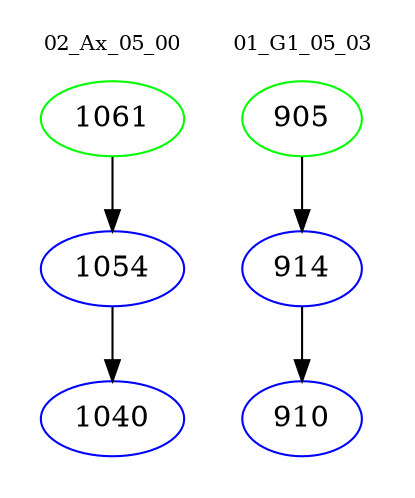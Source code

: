 digraph{
subgraph cluster_0 {
color = white
label = "02_Ax_05_00";
fontsize=10;
T0_1061 [label="1061", color="green"]
T0_1061 -> T0_1054 [color="black"]
T0_1054 [label="1054", color="blue"]
T0_1054 -> T0_1040 [color="black"]
T0_1040 [label="1040", color="blue"]
}
subgraph cluster_1 {
color = white
label = "01_G1_05_03";
fontsize=10;
T1_905 [label="905", color="green"]
T1_905 -> T1_914 [color="black"]
T1_914 [label="914", color="blue"]
T1_914 -> T1_910 [color="black"]
T1_910 [label="910", color="blue"]
}
}
